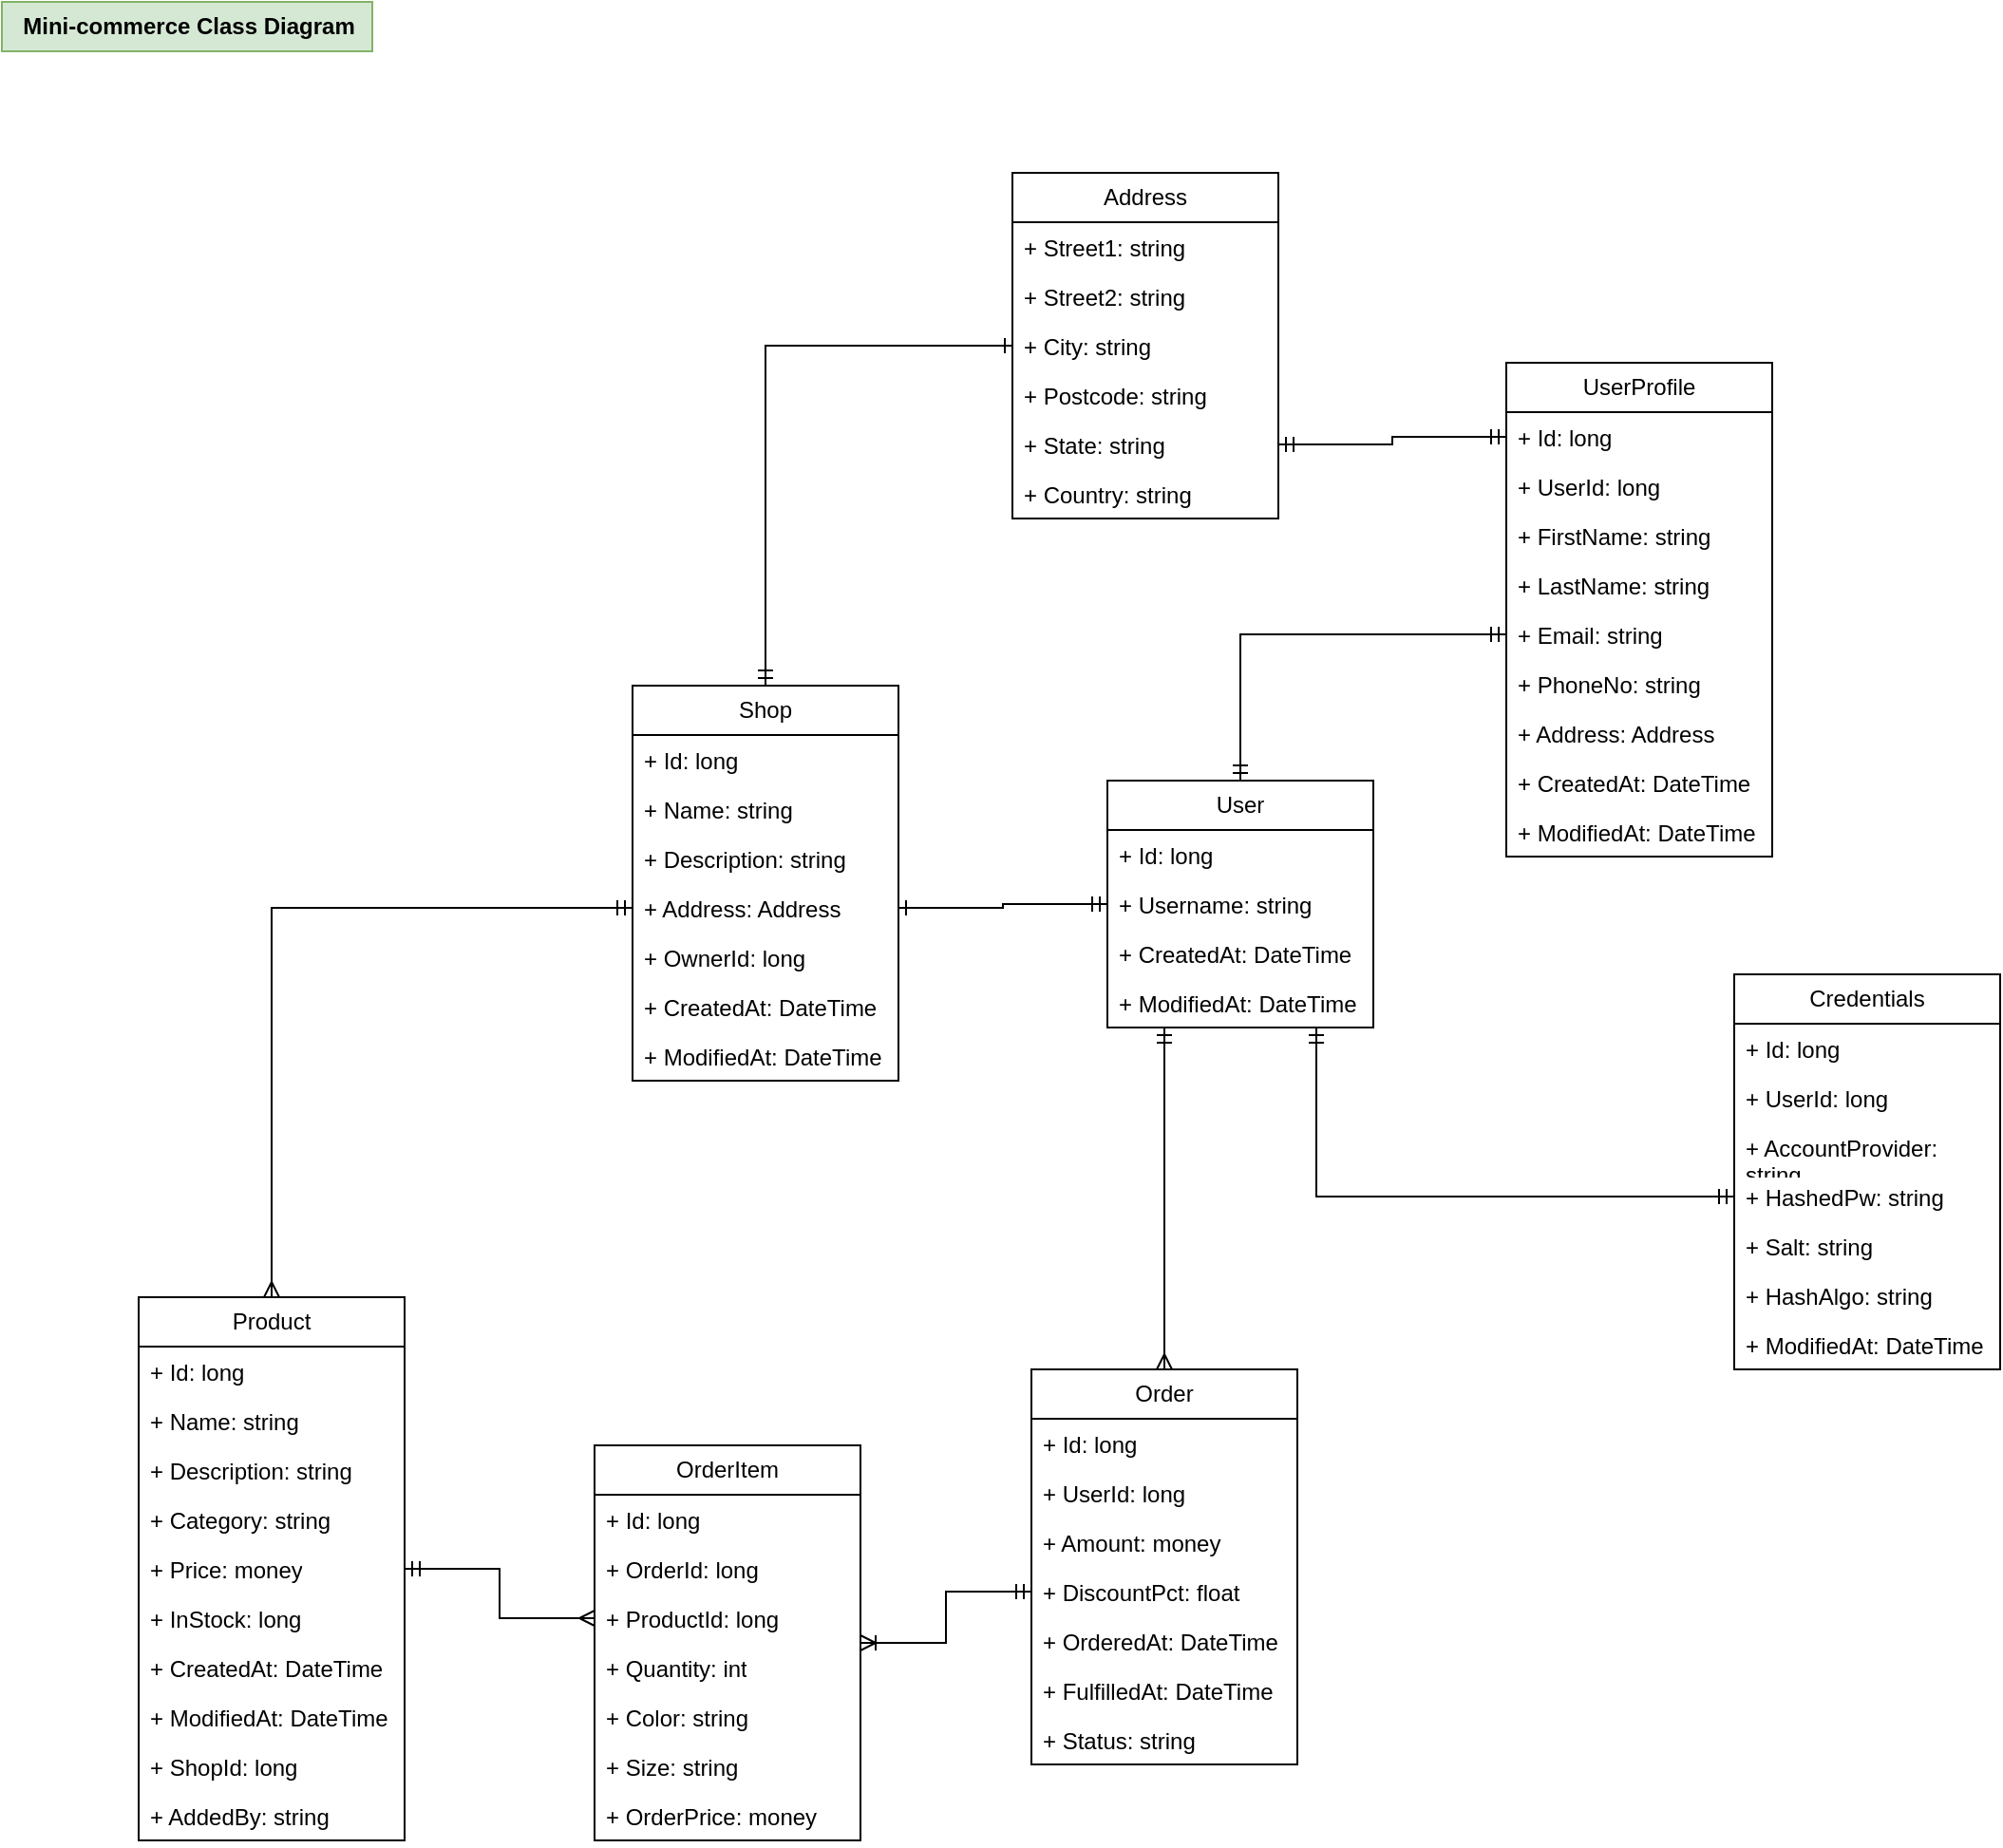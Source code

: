 <mxfile version="21.1.2" type="device">
  <diagram name="Page-1" id="sek8XbWH7j2_SReefmsP">
    <mxGraphModel dx="2963" dy="1555" grid="1" gridSize="10" guides="1" tooltips="1" connect="1" arrows="1" fold="1" page="1" pageScale="1" pageWidth="850" pageHeight="1100" math="0" shadow="0">
      <root>
        <mxCell id="0" />
        <mxCell id="1" parent="0" />
        <mxCell id="j8Y--0mLll7rKerAPhAu-45" style="edgeStyle=orthogonalEdgeStyle;rounded=0;orthogonalLoop=1;jettySize=auto;html=1;entryX=0;entryY=0.5;entryDx=0;entryDy=0;endArrow=ERmandOne;endFill=0;startArrow=ERmandOne;startFill=0;" edge="1" parent="1" source="j8Y--0mLll7rKerAPhAu-1" target="j8Y--0mLll7rKerAPhAu-16">
          <mxGeometry relative="1" as="geometry" />
        </mxCell>
        <mxCell id="j8Y--0mLll7rKerAPhAu-46" style="edgeStyle=orthogonalEdgeStyle;rounded=0;orthogonalLoop=1;jettySize=auto;html=1;entryX=0;entryY=0.5;entryDx=0;entryDy=0;endArrow=ERmandOne;endFill=0;startArrow=ERmandOne;startFill=0;" edge="1" parent="1" source="j8Y--0mLll7rKerAPhAu-1" target="j8Y--0mLll7rKerAPhAu-41">
          <mxGeometry relative="1" as="geometry">
            <Array as="points">
              <mxPoint x="170" y="679" />
            </Array>
          </mxGeometry>
        </mxCell>
        <mxCell id="j8Y--0mLll7rKerAPhAu-84" style="edgeStyle=orthogonalEdgeStyle;rounded=0;orthogonalLoop=1;jettySize=auto;html=1;entryX=0.5;entryY=0;entryDx=0;entryDy=0;endArrow=ERmany;endFill=0;startArrow=ERmandOne;startFill=0;" edge="1" parent="1" source="j8Y--0mLll7rKerAPhAu-1" target="j8Y--0mLll7rKerAPhAu-47">
          <mxGeometry relative="1" as="geometry">
            <Array as="points">
              <mxPoint x="90" y="640" />
              <mxPoint x="90" y="640" />
            </Array>
          </mxGeometry>
        </mxCell>
        <mxCell id="j8Y--0mLll7rKerAPhAu-1" value="User" style="swimlane;fontStyle=0;childLayout=stackLayout;horizontal=1;startSize=26;fillColor=none;horizontalStack=0;resizeParent=1;resizeParentMax=0;resizeLast=0;collapsible=1;marginBottom=0;whiteSpace=wrap;html=1;" vertex="1" parent="1">
          <mxGeometry x="60" y="460" width="140" height="130" as="geometry" />
        </mxCell>
        <mxCell id="j8Y--0mLll7rKerAPhAu-2" value="+ Id: long" style="text;strokeColor=none;fillColor=none;align=left;verticalAlign=top;spacingLeft=4;spacingRight=4;overflow=hidden;rotatable=0;points=[[0,0.5],[1,0.5]];portConstraint=eastwest;whiteSpace=wrap;html=1;" vertex="1" parent="j8Y--0mLll7rKerAPhAu-1">
          <mxGeometry y="26" width="140" height="26" as="geometry" />
        </mxCell>
        <mxCell id="j8Y--0mLll7rKerAPhAu-5" value="+ Username: string" style="text;strokeColor=none;fillColor=none;align=left;verticalAlign=top;spacingLeft=4;spacingRight=4;overflow=hidden;rotatable=0;points=[[0,0.5],[1,0.5]];portConstraint=eastwest;whiteSpace=wrap;html=1;" vertex="1" parent="j8Y--0mLll7rKerAPhAu-1">
          <mxGeometry y="52" width="140" height="26" as="geometry" />
        </mxCell>
        <mxCell id="j8Y--0mLll7rKerAPhAu-7" value="+ CreatedAt: DateTime" style="text;strokeColor=none;fillColor=none;align=left;verticalAlign=top;spacingLeft=4;spacingRight=4;overflow=hidden;rotatable=0;points=[[0,0.5],[1,0.5]];portConstraint=eastwest;whiteSpace=wrap;html=1;" vertex="1" parent="j8Y--0mLll7rKerAPhAu-1">
          <mxGeometry y="78" width="140" height="26" as="geometry" />
        </mxCell>
        <mxCell id="j8Y--0mLll7rKerAPhAu-9" value="+ ModifiedAt: DateTime" style="text;strokeColor=none;fillColor=none;align=left;verticalAlign=top;spacingLeft=4;spacingRight=4;overflow=hidden;rotatable=0;points=[[0,0.5],[1,0.5]];portConstraint=eastwest;whiteSpace=wrap;html=1;" vertex="1" parent="j8Y--0mLll7rKerAPhAu-1">
          <mxGeometry y="104" width="140" height="26" as="geometry" />
        </mxCell>
        <mxCell id="j8Y--0mLll7rKerAPhAu-11" value="UserProfile" style="swimlane;fontStyle=0;childLayout=stackLayout;horizontal=1;startSize=26;fillColor=none;horizontalStack=0;resizeParent=1;resizeParentMax=0;resizeLast=0;collapsible=1;marginBottom=0;whiteSpace=wrap;html=1;" vertex="1" parent="1">
          <mxGeometry x="270" y="240" width="140" height="260" as="geometry" />
        </mxCell>
        <mxCell id="j8Y--0mLll7rKerAPhAu-12" value="+ Id: long" style="text;strokeColor=none;fillColor=none;align=left;verticalAlign=top;spacingLeft=4;spacingRight=4;overflow=hidden;rotatable=0;points=[[0,0.5],[1,0.5]];portConstraint=eastwest;whiteSpace=wrap;html=1;" vertex="1" parent="j8Y--0mLll7rKerAPhAu-11">
          <mxGeometry y="26" width="140" height="26" as="geometry" />
        </mxCell>
        <mxCell id="j8Y--0mLll7rKerAPhAu-21" value="+ UserId: long" style="text;strokeColor=none;fillColor=none;align=left;verticalAlign=top;spacingLeft=4;spacingRight=4;overflow=hidden;rotatable=0;points=[[0,0.5],[1,0.5]];portConstraint=eastwest;whiteSpace=wrap;html=1;" vertex="1" parent="j8Y--0mLll7rKerAPhAu-11">
          <mxGeometry y="52" width="140" height="26" as="geometry" />
        </mxCell>
        <mxCell id="j8Y--0mLll7rKerAPhAu-13" value="+ FirstName: string" style="text;strokeColor=none;fillColor=none;align=left;verticalAlign=top;spacingLeft=4;spacingRight=4;overflow=hidden;rotatable=0;points=[[0,0.5],[1,0.5]];portConstraint=eastwest;whiteSpace=wrap;html=1;" vertex="1" parent="j8Y--0mLll7rKerAPhAu-11">
          <mxGeometry y="78" width="140" height="26" as="geometry" />
        </mxCell>
        <mxCell id="j8Y--0mLll7rKerAPhAu-14" value="+ LastName: string" style="text;strokeColor=none;fillColor=none;align=left;verticalAlign=top;spacingLeft=4;spacingRight=4;overflow=hidden;rotatable=0;points=[[0,0.5],[1,0.5]];portConstraint=eastwest;whiteSpace=wrap;html=1;" vertex="1" parent="j8Y--0mLll7rKerAPhAu-11">
          <mxGeometry y="104" width="140" height="26" as="geometry" />
        </mxCell>
        <mxCell id="j8Y--0mLll7rKerAPhAu-16" value="+ Email: string" style="text;strokeColor=none;fillColor=none;align=left;verticalAlign=top;spacingLeft=4;spacingRight=4;overflow=hidden;rotatable=0;points=[[0,0.5],[1,0.5]];portConstraint=eastwest;whiteSpace=wrap;html=1;" vertex="1" parent="j8Y--0mLll7rKerAPhAu-11">
          <mxGeometry y="130" width="140" height="26" as="geometry" />
        </mxCell>
        <mxCell id="j8Y--0mLll7rKerAPhAu-17" value="+ PhoneNo: string" style="text;strokeColor=none;fillColor=none;align=left;verticalAlign=top;spacingLeft=4;spacingRight=4;overflow=hidden;rotatable=0;points=[[0,0.5],[1,0.5]];portConstraint=eastwest;whiteSpace=wrap;html=1;" vertex="1" parent="j8Y--0mLll7rKerAPhAu-11">
          <mxGeometry y="156" width="140" height="26" as="geometry" />
        </mxCell>
        <mxCell id="j8Y--0mLll7rKerAPhAu-18" value="+ Address: Address" style="text;strokeColor=none;fillColor=none;align=left;verticalAlign=top;spacingLeft=4;spacingRight=4;overflow=hidden;rotatable=0;points=[[0,0.5],[1,0.5]];portConstraint=eastwest;whiteSpace=wrap;html=1;" vertex="1" parent="j8Y--0mLll7rKerAPhAu-11">
          <mxGeometry y="182" width="140" height="26" as="geometry" />
        </mxCell>
        <mxCell id="j8Y--0mLll7rKerAPhAu-23" value="+ CreatedAt: DateTime" style="text;strokeColor=none;fillColor=none;align=left;verticalAlign=top;spacingLeft=4;spacingRight=4;overflow=hidden;rotatable=0;points=[[0,0.5],[1,0.5]];portConstraint=eastwest;whiteSpace=wrap;html=1;" vertex="1" parent="j8Y--0mLll7rKerAPhAu-11">
          <mxGeometry y="208" width="140" height="26" as="geometry" />
        </mxCell>
        <mxCell id="j8Y--0mLll7rKerAPhAu-24" value="+ ModifiedAt: DateTime" style="text;strokeColor=none;fillColor=none;align=left;verticalAlign=top;spacingLeft=4;spacingRight=4;overflow=hidden;rotatable=0;points=[[0,0.5],[1,0.5]];portConstraint=eastwest;whiteSpace=wrap;html=1;" vertex="1" parent="j8Y--0mLll7rKerAPhAu-11">
          <mxGeometry y="234" width="140" height="26" as="geometry" />
        </mxCell>
        <mxCell id="j8Y--0mLll7rKerAPhAu-25" value="Address" style="swimlane;fontStyle=0;childLayout=stackLayout;horizontal=1;startSize=26;fillColor=none;horizontalStack=0;resizeParent=1;resizeParentMax=0;resizeLast=0;collapsible=1;marginBottom=0;whiteSpace=wrap;html=1;" vertex="1" parent="1">
          <mxGeometry x="10" y="140" width="140" height="182" as="geometry" />
        </mxCell>
        <mxCell id="j8Y--0mLll7rKerAPhAu-26" value="+ Street1: string" style="text;strokeColor=none;fillColor=none;align=left;verticalAlign=top;spacingLeft=4;spacingRight=4;overflow=hidden;rotatable=0;points=[[0,0.5],[1,0.5]];portConstraint=eastwest;whiteSpace=wrap;html=1;" vertex="1" parent="j8Y--0mLll7rKerAPhAu-25">
          <mxGeometry y="26" width="140" height="26" as="geometry" />
        </mxCell>
        <mxCell id="j8Y--0mLll7rKerAPhAu-27" value="+ Street2: string" style="text;strokeColor=none;fillColor=none;align=left;verticalAlign=top;spacingLeft=4;spacingRight=4;overflow=hidden;rotatable=0;points=[[0,0.5],[1,0.5]];portConstraint=eastwest;whiteSpace=wrap;html=1;" vertex="1" parent="j8Y--0mLll7rKerAPhAu-25">
          <mxGeometry y="52" width="140" height="26" as="geometry" />
        </mxCell>
        <mxCell id="j8Y--0mLll7rKerAPhAu-28" value="+ City: string" style="text;strokeColor=none;fillColor=none;align=left;verticalAlign=top;spacingLeft=4;spacingRight=4;overflow=hidden;rotatable=0;points=[[0,0.5],[1,0.5]];portConstraint=eastwest;whiteSpace=wrap;html=1;" vertex="1" parent="j8Y--0mLll7rKerAPhAu-25">
          <mxGeometry y="78" width="140" height="26" as="geometry" />
        </mxCell>
        <mxCell id="j8Y--0mLll7rKerAPhAu-31" value="+ Postcode: string" style="text;strokeColor=none;fillColor=none;align=left;verticalAlign=top;spacingLeft=4;spacingRight=4;overflow=hidden;rotatable=0;points=[[0,0.5],[1,0.5]];portConstraint=eastwest;whiteSpace=wrap;html=1;" vertex="1" parent="j8Y--0mLll7rKerAPhAu-25">
          <mxGeometry y="104" width="140" height="26" as="geometry" />
        </mxCell>
        <mxCell id="j8Y--0mLll7rKerAPhAu-29" value="+ State: string" style="text;strokeColor=none;fillColor=none;align=left;verticalAlign=top;spacingLeft=4;spacingRight=4;overflow=hidden;rotatable=0;points=[[0,0.5],[1,0.5]];portConstraint=eastwest;whiteSpace=wrap;html=1;" vertex="1" parent="j8Y--0mLll7rKerAPhAu-25">
          <mxGeometry y="130" width="140" height="26" as="geometry" />
        </mxCell>
        <mxCell id="j8Y--0mLll7rKerAPhAu-30" value="+ Country: string" style="text;strokeColor=none;fillColor=none;align=left;verticalAlign=top;spacingLeft=4;spacingRight=4;overflow=hidden;rotatable=0;points=[[0,0.5],[1,0.5]];portConstraint=eastwest;whiteSpace=wrap;html=1;" vertex="1" parent="j8Y--0mLll7rKerAPhAu-25">
          <mxGeometry y="156" width="140" height="26" as="geometry" />
        </mxCell>
        <mxCell id="j8Y--0mLll7rKerAPhAu-32" value="Credentials" style="swimlane;fontStyle=0;childLayout=stackLayout;horizontal=1;startSize=26;fillColor=none;horizontalStack=0;resizeParent=1;resizeParentMax=0;resizeLast=0;collapsible=1;marginBottom=0;whiteSpace=wrap;html=1;" vertex="1" parent="1">
          <mxGeometry x="390" y="562" width="140" height="208" as="geometry" />
        </mxCell>
        <mxCell id="j8Y--0mLll7rKerAPhAu-33" value="+ Id: long" style="text;strokeColor=none;fillColor=none;align=left;verticalAlign=top;spacingLeft=4;spacingRight=4;overflow=hidden;rotatable=0;points=[[0,0.5],[1,0.5]];portConstraint=eastwest;whiteSpace=wrap;html=1;" vertex="1" parent="j8Y--0mLll7rKerAPhAu-32">
          <mxGeometry y="26" width="140" height="26" as="geometry" />
        </mxCell>
        <mxCell id="j8Y--0mLll7rKerAPhAu-34" value="+ UserId: long" style="text;strokeColor=none;fillColor=none;align=left;verticalAlign=top;spacingLeft=4;spacingRight=4;overflow=hidden;rotatable=0;points=[[0,0.5],[1,0.5]];portConstraint=eastwest;whiteSpace=wrap;html=1;" vertex="1" parent="j8Y--0mLll7rKerAPhAu-32">
          <mxGeometry y="52" width="140" height="26" as="geometry" />
        </mxCell>
        <mxCell id="j8Y--0mLll7rKerAPhAu-35" value="+ AccountProvider: string" style="text;strokeColor=none;fillColor=none;align=left;verticalAlign=top;spacingLeft=4;spacingRight=4;overflow=hidden;rotatable=0;points=[[0,0.5],[1,0.5]];portConstraint=eastwest;whiteSpace=wrap;html=1;" vertex="1" parent="j8Y--0mLll7rKerAPhAu-32">
          <mxGeometry y="78" width="140" height="26" as="geometry" />
        </mxCell>
        <mxCell id="j8Y--0mLll7rKerAPhAu-41" value="+ HashedPw: string" style="text;strokeColor=none;fillColor=none;align=left;verticalAlign=top;spacingLeft=4;spacingRight=4;overflow=hidden;rotatable=0;points=[[0,0.5],[1,0.5]];portConstraint=eastwest;whiteSpace=wrap;html=1;" vertex="1" parent="j8Y--0mLll7rKerAPhAu-32">
          <mxGeometry y="104" width="140" height="26" as="geometry" />
        </mxCell>
        <mxCell id="j8Y--0mLll7rKerAPhAu-42" value="+ Salt: string" style="text;strokeColor=none;fillColor=none;align=left;verticalAlign=top;spacingLeft=4;spacingRight=4;overflow=hidden;rotatable=0;points=[[0,0.5],[1,0.5]];portConstraint=eastwest;whiteSpace=wrap;html=1;" vertex="1" parent="j8Y--0mLll7rKerAPhAu-32">
          <mxGeometry y="130" width="140" height="26" as="geometry" />
        </mxCell>
        <mxCell id="j8Y--0mLll7rKerAPhAu-43" value="+ HashAlgo: string" style="text;strokeColor=none;fillColor=none;align=left;verticalAlign=top;spacingLeft=4;spacingRight=4;overflow=hidden;rotatable=0;points=[[0,0.5],[1,0.5]];portConstraint=eastwest;whiteSpace=wrap;html=1;" vertex="1" parent="j8Y--0mLll7rKerAPhAu-32">
          <mxGeometry y="156" width="140" height="26" as="geometry" />
        </mxCell>
        <mxCell id="j8Y--0mLll7rKerAPhAu-44" value="+ ModifiedAt: DateTime" style="text;strokeColor=none;fillColor=none;align=left;verticalAlign=top;spacingLeft=4;spacingRight=4;overflow=hidden;rotatable=0;points=[[0,0.5],[1,0.5]];portConstraint=eastwest;whiteSpace=wrap;html=1;" vertex="1" parent="j8Y--0mLll7rKerAPhAu-32">
          <mxGeometry y="182" width="140" height="26" as="geometry" />
        </mxCell>
        <mxCell id="j8Y--0mLll7rKerAPhAu-47" value="Order" style="swimlane;fontStyle=0;childLayout=stackLayout;horizontal=1;startSize=26;fillColor=none;horizontalStack=0;resizeParent=1;resizeParentMax=0;resizeLast=0;collapsible=1;marginBottom=0;whiteSpace=wrap;html=1;" vertex="1" parent="1">
          <mxGeometry x="20" y="770" width="140" height="208" as="geometry" />
        </mxCell>
        <mxCell id="j8Y--0mLll7rKerAPhAu-48" value="+ Id: long" style="text;strokeColor=none;fillColor=none;align=left;verticalAlign=top;spacingLeft=4;spacingRight=4;overflow=hidden;rotatable=0;points=[[0,0.5],[1,0.5]];portConstraint=eastwest;whiteSpace=wrap;html=1;" vertex="1" parent="j8Y--0mLll7rKerAPhAu-47">
          <mxGeometry y="26" width="140" height="26" as="geometry" />
        </mxCell>
        <mxCell id="j8Y--0mLll7rKerAPhAu-49" value="+ UserId: long" style="text;strokeColor=none;fillColor=none;align=left;verticalAlign=top;spacingLeft=4;spacingRight=4;overflow=hidden;rotatable=0;points=[[0,0.5],[1,0.5]];portConstraint=eastwest;whiteSpace=wrap;html=1;" vertex="1" parent="j8Y--0mLll7rKerAPhAu-47">
          <mxGeometry y="52" width="140" height="26" as="geometry" />
        </mxCell>
        <mxCell id="j8Y--0mLll7rKerAPhAu-50" value="+ Amount: money" style="text;strokeColor=none;fillColor=none;align=left;verticalAlign=top;spacingLeft=4;spacingRight=4;overflow=hidden;rotatable=0;points=[[0,0.5],[1,0.5]];portConstraint=eastwest;whiteSpace=wrap;html=1;" vertex="1" parent="j8Y--0mLll7rKerAPhAu-47">
          <mxGeometry y="78" width="140" height="26" as="geometry" />
        </mxCell>
        <mxCell id="j8Y--0mLll7rKerAPhAu-51" value="+ DiscountPct: float" style="text;strokeColor=none;fillColor=none;align=left;verticalAlign=top;spacingLeft=4;spacingRight=4;overflow=hidden;rotatable=0;points=[[0,0.5],[1,0.5]];portConstraint=eastwest;whiteSpace=wrap;html=1;" vertex="1" parent="j8Y--0mLll7rKerAPhAu-47">
          <mxGeometry y="104" width="140" height="26" as="geometry" />
        </mxCell>
        <mxCell id="j8Y--0mLll7rKerAPhAu-52" value="+ OrderedAt: DateTime" style="text;strokeColor=none;fillColor=none;align=left;verticalAlign=top;spacingLeft=4;spacingRight=4;overflow=hidden;rotatable=0;points=[[0,0.5],[1,0.5]];portConstraint=eastwest;whiteSpace=wrap;html=1;" vertex="1" parent="j8Y--0mLll7rKerAPhAu-47">
          <mxGeometry y="130" width="140" height="26" as="geometry" />
        </mxCell>
        <mxCell id="j8Y--0mLll7rKerAPhAu-53" value="+ FulfilledAt: DateTime" style="text;strokeColor=none;fillColor=none;align=left;verticalAlign=top;spacingLeft=4;spacingRight=4;overflow=hidden;rotatable=0;points=[[0,0.5],[1,0.5]];portConstraint=eastwest;whiteSpace=wrap;html=1;" vertex="1" parent="j8Y--0mLll7rKerAPhAu-47">
          <mxGeometry y="156" width="140" height="26" as="geometry" />
        </mxCell>
        <mxCell id="j8Y--0mLll7rKerAPhAu-54" value="+ Status: string" style="text;strokeColor=none;fillColor=none;align=left;verticalAlign=top;spacingLeft=4;spacingRight=4;overflow=hidden;rotatable=0;points=[[0,0.5],[1,0.5]];portConstraint=eastwest;whiteSpace=wrap;html=1;" vertex="1" parent="j8Y--0mLll7rKerAPhAu-47">
          <mxGeometry y="182" width="140" height="26" as="geometry" />
        </mxCell>
        <mxCell id="j8Y--0mLll7rKerAPhAu-85" style="edgeStyle=orthogonalEdgeStyle;rounded=0;orthogonalLoop=1;jettySize=auto;html=1;entryX=0;entryY=0.5;entryDx=0;entryDy=0;endArrow=ERmandOne;endFill=0;startArrow=ERoneToMany;startFill=0;" edge="1" parent="1" source="j8Y--0mLll7rKerAPhAu-55" target="j8Y--0mLll7rKerAPhAu-51">
          <mxGeometry relative="1" as="geometry" />
        </mxCell>
        <mxCell id="j8Y--0mLll7rKerAPhAu-55" value="OrderItem" style="swimlane;fontStyle=0;childLayout=stackLayout;horizontal=1;startSize=26;fillColor=none;horizontalStack=0;resizeParent=1;resizeParentMax=0;resizeLast=0;collapsible=1;marginBottom=0;whiteSpace=wrap;html=1;" vertex="1" parent="1">
          <mxGeometry x="-210" y="810" width="140" height="208" as="geometry" />
        </mxCell>
        <mxCell id="j8Y--0mLll7rKerAPhAu-56" value="+ Id: long" style="text;strokeColor=none;fillColor=none;align=left;verticalAlign=top;spacingLeft=4;spacingRight=4;overflow=hidden;rotatable=0;points=[[0,0.5],[1,0.5]];portConstraint=eastwest;whiteSpace=wrap;html=1;" vertex="1" parent="j8Y--0mLll7rKerAPhAu-55">
          <mxGeometry y="26" width="140" height="26" as="geometry" />
        </mxCell>
        <mxCell id="j8Y--0mLll7rKerAPhAu-57" value="+ OrderId: long" style="text;strokeColor=none;fillColor=none;align=left;verticalAlign=top;spacingLeft=4;spacingRight=4;overflow=hidden;rotatable=0;points=[[0,0.5],[1,0.5]];portConstraint=eastwest;whiteSpace=wrap;html=1;" vertex="1" parent="j8Y--0mLll7rKerAPhAu-55">
          <mxGeometry y="52" width="140" height="26" as="geometry" />
        </mxCell>
        <mxCell id="j8Y--0mLll7rKerAPhAu-58" value="+ ProductId: long" style="text;strokeColor=none;fillColor=none;align=left;verticalAlign=top;spacingLeft=4;spacingRight=4;overflow=hidden;rotatable=0;points=[[0,0.5],[1,0.5]];portConstraint=eastwest;whiteSpace=wrap;html=1;" vertex="1" parent="j8Y--0mLll7rKerAPhAu-55">
          <mxGeometry y="78" width="140" height="26" as="geometry" />
        </mxCell>
        <mxCell id="j8Y--0mLll7rKerAPhAu-59" value="+ Quantity: int" style="text;strokeColor=none;fillColor=none;align=left;verticalAlign=top;spacingLeft=4;spacingRight=4;overflow=hidden;rotatable=0;points=[[0,0.5],[1,0.5]];portConstraint=eastwest;whiteSpace=wrap;html=1;" vertex="1" parent="j8Y--0mLll7rKerAPhAu-55">
          <mxGeometry y="104" width="140" height="26" as="geometry" />
        </mxCell>
        <mxCell id="j8Y--0mLll7rKerAPhAu-60" value="+ Color: string" style="text;strokeColor=none;fillColor=none;align=left;verticalAlign=top;spacingLeft=4;spacingRight=4;overflow=hidden;rotatable=0;points=[[0,0.5],[1,0.5]];portConstraint=eastwest;whiteSpace=wrap;html=1;" vertex="1" parent="j8Y--0mLll7rKerAPhAu-55">
          <mxGeometry y="130" width="140" height="26" as="geometry" />
        </mxCell>
        <mxCell id="j8Y--0mLll7rKerAPhAu-61" value="+ Size: string" style="text;strokeColor=none;fillColor=none;align=left;verticalAlign=top;spacingLeft=4;spacingRight=4;overflow=hidden;rotatable=0;points=[[0,0.5],[1,0.5]];portConstraint=eastwest;whiteSpace=wrap;html=1;" vertex="1" parent="j8Y--0mLll7rKerAPhAu-55">
          <mxGeometry y="156" width="140" height="26" as="geometry" />
        </mxCell>
        <mxCell id="j8Y--0mLll7rKerAPhAu-62" value="+ OrderPrice: money" style="text;strokeColor=none;fillColor=none;align=left;verticalAlign=top;spacingLeft=4;spacingRight=4;overflow=hidden;rotatable=0;points=[[0,0.5],[1,0.5]];portConstraint=eastwest;whiteSpace=wrap;html=1;" vertex="1" parent="j8Y--0mLll7rKerAPhAu-55">
          <mxGeometry y="182" width="140" height="26" as="geometry" />
        </mxCell>
        <mxCell id="j8Y--0mLll7rKerAPhAu-86" style="edgeStyle=orthogonalEdgeStyle;rounded=0;orthogonalLoop=1;jettySize=auto;html=1;entryX=0;entryY=0.5;entryDx=0;entryDy=0;endArrow=ERmany;endFill=0;startArrow=ERmandOne;startFill=0;" edge="1" parent="1" source="j8Y--0mLll7rKerAPhAu-63" target="j8Y--0mLll7rKerAPhAu-58">
          <mxGeometry relative="1" as="geometry" />
        </mxCell>
        <mxCell id="j8Y--0mLll7rKerAPhAu-63" value="Product" style="swimlane;fontStyle=0;childLayout=stackLayout;horizontal=1;startSize=26;fillColor=none;horizontalStack=0;resizeParent=1;resizeParentMax=0;resizeLast=0;collapsible=1;marginBottom=0;whiteSpace=wrap;html=1;" vertex="1" parent="1">
          <mxGeometry x="-450" y="732" width="140" height="286" as="geometry" />
        </mxCell>
        <mxCell id="j8Y--0mLll7rKerAPhAu-64" value="+ Id: long" style="text;strokeColor=none;fillColor=none;align=left;verticalAlign=top;spacingLeft=4;spacingRight=4;overflow=hidden;rotatable=0;points=[[0,0.5],[1,0.5]];portConstraint=eastwest;whiteSpace=wrap;html=1;" vertex="1" parent="j8Y--0mLll7rKerAPhAu-63">
          <mxGeometry y="26" width="140" height="26" as="geometry" />
        </mxCell>
        <mxCell id="j8Y--0mLll7rKerAPhAu-65" value="+ Name: string" style="text;strokeColor=none;fillColor=none;align=left;verticalAlign=top;spacingLeft=4;spacingRight=4;overflow=hidden;rotatable=0;points=[[0,0.5],[1,0.5]];portConstraint=eastwest;whiteSpace=wrap;html=1;" vertex="1" parent="j8Y--0mLll7rKerAPhAu-63">
          <mxGeometry y="52" width="140" height="26" as="geometry" />
        </mxCell>
        <mxCell id="j8Y--0mLll7rKerAPhAu-66" value="+ Description: string" style="text;strokeColor=none;fillColor=none;align=left;verticalAlign=top;spacingLeft=4;spacingRight=4;overflow=hidden;rotatable=0;points=[[0,0.5],[1,0.5]];portConstraint=eastwest;whiteSpace=wrap;html=1;" vertex="1" parent="j8Y--0mLll7rKerAPhAu-63">
          <mxGeometry y="78" width="140" height="26" as="geometry" />
        </mxCell>
        <mxCell id="j8Y--0mLll7rKerAPhAu-67" value="+ Category: string" style="text;strokeColor=none;fillColor=none;align=left;verticalAlign=top;spacingLeft=4;spacingRight=4;overflow=hidden;rotatable=0;points=[[0,0.5],[1,0.5]];portConstraint=eastwest;whiteSpace=wrap;html=1;" vertex="1" parent="j8Y--0mLll7rKerAPhAu-63">
          <mxGeometry y="104" width="140" height="26" as="geometry" />
        </mxCell>
        <mxCell id="j8Y--0mLll7rKerAPhAu-71" value="+ Price: money" style="text;strokeColor=none;fillColor=none;align=left;verticalAlign=top;spacingLeft=4;spacingRight=4;overflow=hidden;rotatable=0;points=[[0,0.5],[1,0.5]];portConstraint=eastwest;whiteSpace=wrap;html=1;" vertex="1" parent="j8Y--0mLll7rKerAPhAu-63">
          <mxGeometry y="130" width="140" height="26" as="geometry" />
        </mxCell>
        <mxCell id="j8Y--0mLll7rKerAPhAu-73" value="+ InStock: long" style="text;strokeColor=none;fillColor=none;align=left;verticalAlign=top;spacingLeft=4;spacingRight=4;overflow=hidden;rotatable=0;points=[[0,0.5],[1,0.5]];portConstraint=eastwest;whiteSpace=wrap;html=1;" vertex="1" parent="j8Y--0mLll7rKerAPhAu-63">
          <mxGeometry y="156" width="140" height="26" as="geometry" />
        </mxCell>
        <mxCell id="j8Y--0mLll7rKerAPhAu-68" value="+ CreatedAt: DateTime" style="text;strokeColor=none;fillColor=none;align=left;verticalAlign=top;spacingLeft=4;spacingRight=4;overflow=hidden;rotatable=0;points=[[0,0.5],[1,0.5]];portConstraint=eastwest;whiteSpace=wrap;html=1;" vertex="1" parent="j8Y--0mLll7rKerAPhAu-63">
          <mxGeometry y="182" width="140" height="26" as="geometry" />
        </mxCell>
        <mxCell id="j8Y--0mLll7rKerAPhAu-69" value="+ ModifiedAt: DateTime" style="text;strokeColor=none;fillColor=none;align=left;verticalAlign=top;spacingLeft=4;spacingRight=4;overflow=hidden;rotatable=0;points=[[0,0.5],[1,0.5]];portConstraint=eastwest;whiteSpace=wrap;html=1;" vertex="1" parent="j8Y--0mLll7rKerAPhAu-63">
          <mxGeometry y="208" width="140" height="26" as="geometry" />
        </mxCell>
        <mxCell id="j8Y--0mLll7rKerAPhAu-70" value="+ ShopId: long" style="text;strokeColor=none;fillColor=none;align=left;verticalAlign=top;spacingLeft=4;spacingRight=4;overflow=hidden;rotatable=0;points=[[0,0.5],[1,0.5]];portConstraint=eastwest;whiteSpace=wrap;html=1;" vertex="1" parent="j8Y--0mLll7rKerAPhAu-63">
          <mxGeometry y="234" width="140" height="26" as="geometry" />
        </mxCell>
        <mxCell id="j8Y--0mLll7rKerAPhAu-72" value="+ AddedBy: string" style="text;strokeColor=none;fillColor=none;align=left;verticalAlign=top;spacingLeft=4;spacingRight=4;overflow=hidden;rotatable=0;points=[[0,0.5],[1,0.5]];portConstraint=eastwest;whiteSpace=wrap;html=1;" vertex="1" parent="j8Y--0mLll7rKerAPhAu-63">
          <mxGeometry y="260" width="140" height="26" as="geometry" />
        </mxCell>
        <mxCell id="j8Y--0mLll7rKerAPhAu-91" style="edgeStyle=orthogonalEdgeStyle;rounded=0;orthogonalLoop=1;jettySize=auto;html=1;endArrow=ERone;endFill=0;startArrow=ERmandOne;startFill=0;" edge="1" parent="1" source="j8Y--0mLll7rKerAPhAu-74" target="j8Y--0mLll7rKerAPhAu-28">
          <mxGeometry relative="1" as="geometry" />
        </mxCell>
        <mxCell id="j8Y--0mLll7rKerAPhAu-74" value="Shop" style="swimlane;fontStyle=0;childLayout=stackLayout;horizontal=1;startSize=26;fillColor=none;horizontalStack=0;resizeParent=1;resizeParentMax=0;resizeLast=0;collapsible=1;marginBottom=0;whiteSpace=wrap;html=1;" vertex="1" parent="1">
          <mxGeometry x="-190" y="410" width="140" height="208" as="geometry" />
        </mxCell>
        <mxCell id="j8Y--0mLll7rKerAPhAu-75" value="+ Id: long" style="text;strokeColor=none;fillColor=none;align=left;verticalAlign=top;spacingLeft=4;spacingRight=4;overflow=hidden;rotatable=0;points=[[0,0.5],[1,0.5]];portConstraint=eastwest;whiteSpace=wrap;html=1;" vertex="1" parent="j8Y--0mLll7rKerAPhAu-74">
          <mxGeometry y="26" width="140" height="26" as="geometry" />
        </mxCell>
        <mxCell id="j8Y--0mLll7rKerAPhAu-76" value="+ Name: string" style="text;strokeColor=none;fillColor=none;align=left;verticalAlign=top;spacingLeft=4;spacingRight=4;overflow=hidden;rotatable=0;points=[[0,0.5],[1,0.5]];portConstraint=eastwest;whiteSpace=wrap;html=1;" vertex="1" parent="j8Y--0mLll7rKerAPhAu-74">
          <mxGeometry y="52" width="140" height="26" as="geometry" />
        </mxCell>
        <mxCell id="j8Y--0mLll7rKerAPhAu-81" value="+ Description: string" style="text;strokeColor=none;fillColor=none;align=left;verticalAlign=top;spacingLeft=4;spacingRight=4;overflow=hidden;rotatable=0;points=[[0,0.5],[1,0.5]];portConstraint=eastwest;whiteSpace=wrap;html=1;" vertex="1" parent="j8Y--0mLll7rKerAPhAu-74">
          <mxGeometry y="78" width="140" height="26" as="geometry" />
        </mxCell>
        <mxCell id="j8Y--0mLll7rKerAPhAu-77" value="+ Address: Address" style="text;strokeColor=none;fillColor=none;align=left;verticalAlign=top;spacingLeft=4;spacingRight=4;overflow=hidden;rotatable=0;points=[[0,0.5],[1,0.5]];portConstraint=eastwest;whiteSpace=wrap;html=1;" vertex="1" parent="j8Y--0mLll7rKerAPhAu-74">
          <mxGeometry y="104" width="140" height="26" as="geometry" />
        </mxCell>
        <mxCell id="j8Y--0mLll7rKerAPhAu-78" value="+ OwnerId: long" style="text;strokeColor=none;fillColor=none;align=left;verticalAlign=top;spacingLeft=4;spacingRight=4;overflow=hidden;rotatable=0;points=[[0,0.5],[1,0.5]];portConstraint=eastwest;whiteSpace=wrap;html=1;" vertex="1" parent="j8Y--0mLll7rKerAPhAu-74">
          <mxGeometry y="130" width="140" height="26" as="geometry" />
        </mxCell>
        <mxCell id="j8Y--0mLll7rKerAPhAu-79" value="+ CreatedAt: DateTime" style="text;strokeColor=none;fillColor=none;align=left;verticalAlign=top;spacingLeft=4;spacingRight=4;overflow=hidden;rotatable=0;points=[[0,0.5],[1,0.5]];portConstraint=eastwest;whiteSpace=wrap;html=1;" vertex="1" parent="j8Y--0mLll7rKerAPhAu-74">
          <mxGeometry y="156" width="140" height="26" as="geometry" />
        </mxCell>
        <mxCell id="j8Y--0mLll7rKerAPhAu-80" value="+ ModifiedAt: DateTime" style="text;strokeColor=none;fillColor=none;align=left;verticalAlign=top;spacingLeft=4;spacingRight=4;overflow=hidden;rotatable=0;points=[[0,0.5],[1,0.5]];portConstraint=eastwest;whiteSpace=wrap;html=1;" vertex="1" parent="j8Y--0mLll7rKerAPhAu-74">
          <mxGeometry y="182" width="140" height="26" as="geometry" />
        </mxCell>
        <mxCell id="j8Y--0mLll7rKerAPhAu-82" style="edgeStyle=orthogonalEdgeStyle;rounded=0;orthogonalLoop=1;jettySize=auto;html=1;entryX=1;entryY=0.5;entryDx=0;entryDy=0;endArrow=ERone;endFill=0;startArrow=ERmandOne;startFill=0;" edge="1" parent="1" source="j8Y--0mLll7rKerAPhAu-5" target="j8Y--0mLll7rKerAPhAu-77">
          <mxGeometry relative="1" as="geometry" />
        </mxCell>
        <mxCell id="j8Y--0mLll7rKerAPhAu-87" style="edgeStyle=orthogonalEdgeStyle;rounded=0;orthogonalLoop=1;jettySize=auto;html=1;entryX=0.5;entryY=0;entryDx=0;entryDy=0;startArrow=ERmandOne;startFill=0;endArrow=ERmany;endFill=0;" edge="1" parent="1" source="j8Y--0mLll7rKerAPhAu-77" target="j8Y--0mLll7rKerAPhAu-63">
          <mxGeometry relative="1" as="geometry" />
        </mxCell>
        <mxCell id="j8Y--0mLll7rKerAPhAu-90" style="edgeStyle=orthogonalEdgeStyle;rounded=0;orthogonalLoop=1;jettySize=auto;html=1;entryX=1;entryY=0.5;entryDx=0;entryDy=0;endArrow=ERmandOne;endFill=0;startArrow=ERmandOne;startFill=0;" edge="1" parent="1" source="j8Y--0mLll7rKerAPhAu-12" target="j8Y--0mLll7rKerAPhAu-29">
          <mxGeometry relative="1" as="geometry" />
        </mxCell>
        <mxCell id="j8Y--0mLll7rKerAPhAu-92" value="Mini-commerce Class Diagram" style="text;align=center;fontStyle=1;verticalAlign=middle;spacingLeft=3;spacingRight=3;strokeColor=#82b366;rotatable=0;points=[[0,0.5],[1,0.5]];portConstraint=eastwest;html=1;fillColor=#d5e8d4;" vertex="1" parent="1">
          <mxGeometry x="-522" y="50" width="195" height="26" as="geometry" />
        </mxCell>
      </root>
    </mxGraphModel>
  </diagram>
</mxfile>
